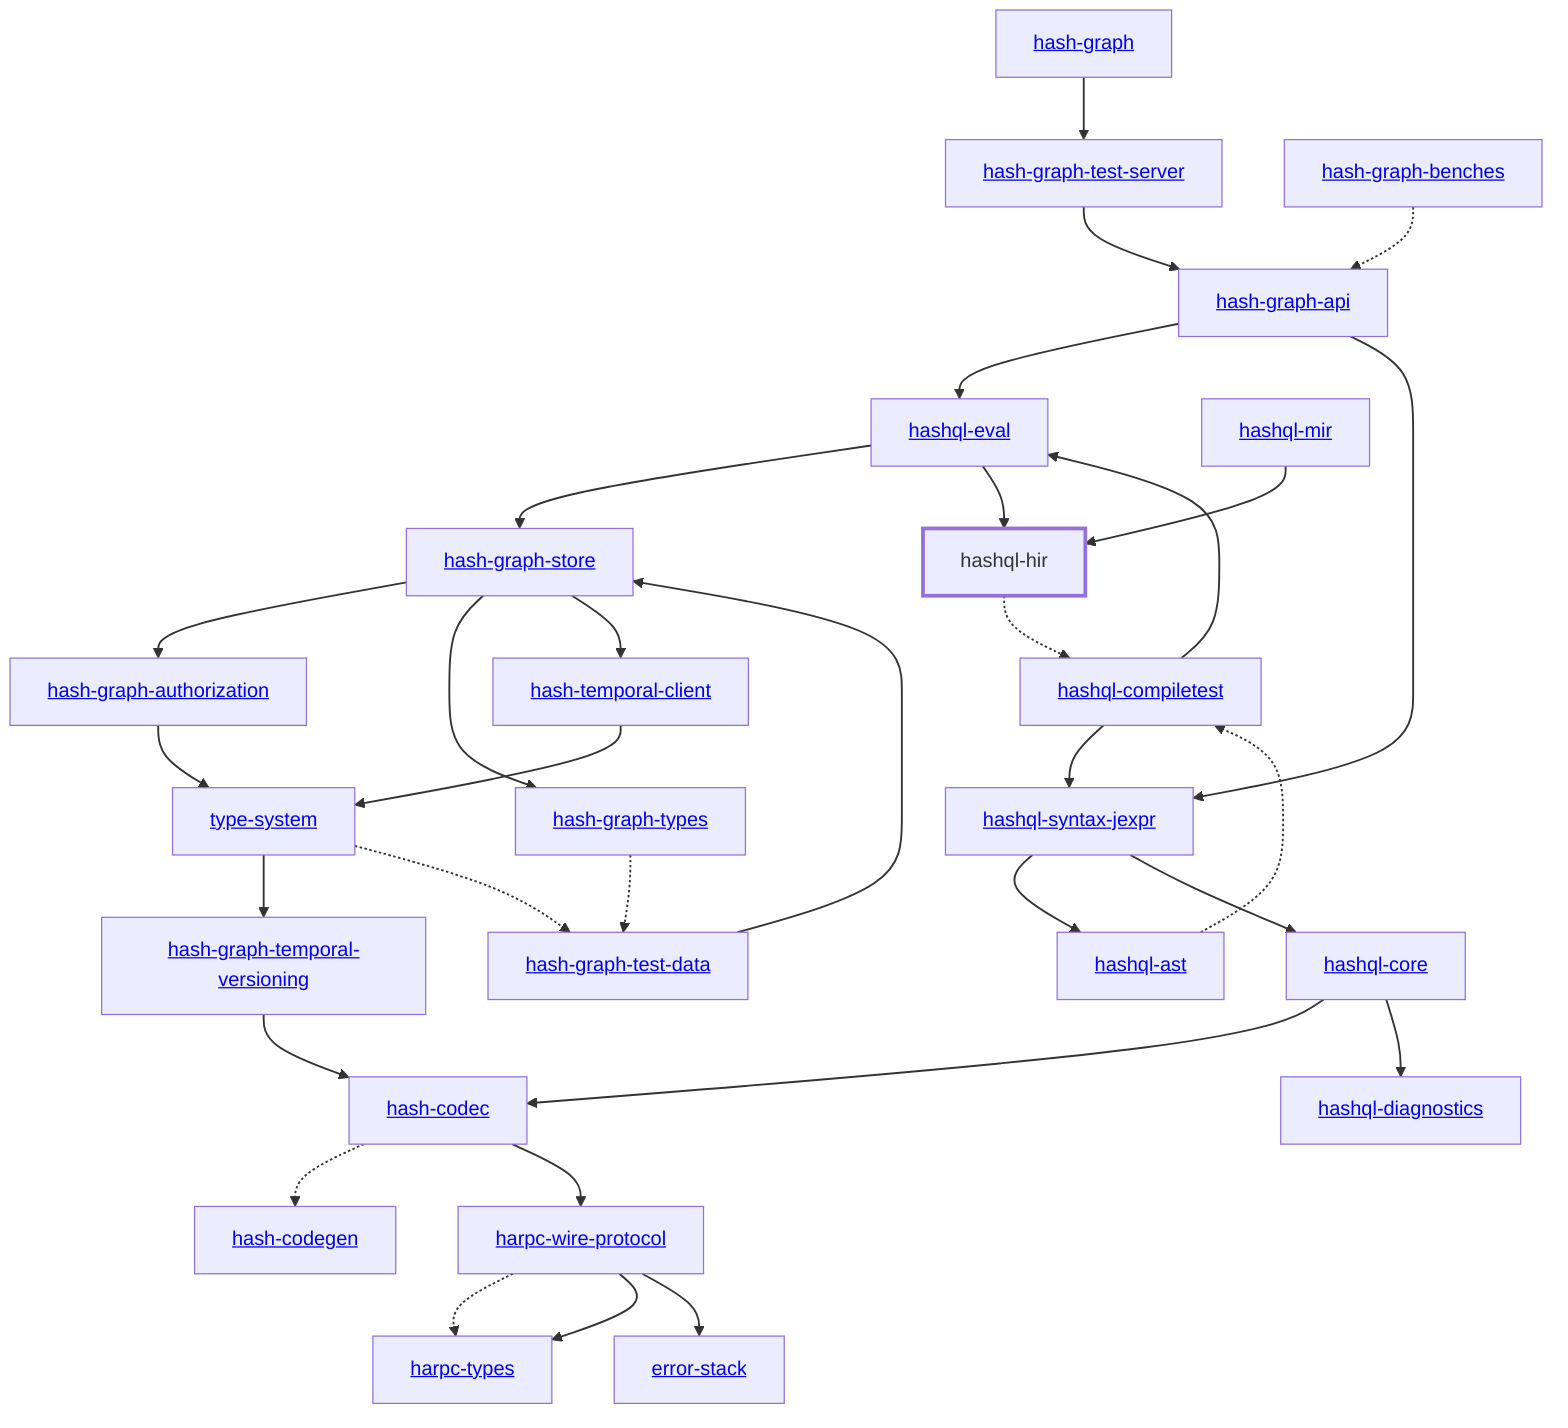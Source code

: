 graph TD
    linkStyle default stroke-width:1.5px
    classDef default stroke-width:1px
    classDef root stroke-width:3px
    classDef dev stroke-width:1px
    classDef build stroke-width:1px
    %% Legend
    %% --> : Normal dependency
    %% -.-> : Dev dependency
    %% ---> : Build dependency
    0[<a href="../hash_graph/index.html">hash-graph</a>]
    1[<a href="../type_system/index.html">type-system</a>]
    2[<a href="../hash_codec/index.html">hash-codec</a>]
    3[<a href="../hash_codegen/index.html">hash-codegen</a>]
    4[<a href="../hash_graph_api/index.html">hash-graph-api</a>]
    5[<a href="../hash_graph_authorization/index.html">hash-graph-authorization</a>]
    6[<a href="../hash_graph_store/index.html">hash-graph-store</a>]
    7[<a href="../hash_graph_temporal_versioning/index.html">hash-graph-temporal-versioning</a>]
    8[<a href="../hash_graph_test_server/index.html">hash-graph-test-server</a>]
    9[<a href="../hash_graph_types/index.html">hash-graph-types</a>]
    10[<a href="../harpc_types/index.html">harpc-types</a>]
    11[<a href="../harpc_wire_protocol/index.html">harpc-wire-protocol</a>]
    12[<a href="../hashql_ast/index.html">hashql-ast</a>]
    13[<a href="../hashql_compiletest/index.html">hashql-compiletest</a>]
    14[<a href="../hashql_core/index.html">hashql-core</a>]
    15[<a href="../hashql_diagnostics/index.html">hashql-diagnostics</a>]
    16[<a href="../hashql_eval/index.html">hashql-eval</a>]
    17[hashql-hir]
    class 17 root
    18[<a href="../hashql_mir/index.html">hashql-mir</a>]
    19[<a href="../hashql_syntax_jexpr/index.html">hashql-syntax-jexpr</a>]
    20[<a href="../hash_temporal_client/index.html">hash-temporal-client</a>]
    21[<a href="../error_stack/index.html">error-stack</a>]
    22[<a href="../hash_graph_benches/index.html">hash-graph-benches</a>]
    23[<a href="../hash_graph_test_data/index.html">hash-graph-test-data</a>]
    0 --> 8
    1 --> 7
    1 -.-> 23
    2 -.-> 3
    2 --> 11
    4 --> 16
    4 --> 19
    5 --> 1
    6 --> 5
    6 --> 9
    6 --> 20
    7 --> 2
    8 --> 4
    9 -.-> 23
    11 -.-> 10
    11 --> 10
    11 --> 21
    12 -.-> 13
    13 --> 16
    13 --> 19
    14 --> 2
    14 --> 15
    16 --> 6
    16 --> 17
    17 -.-> 13
    18 --> 17
    19 --> 12
    19 --> 14
    20 --> 1
    22 -.-> 4
    23 --> 6